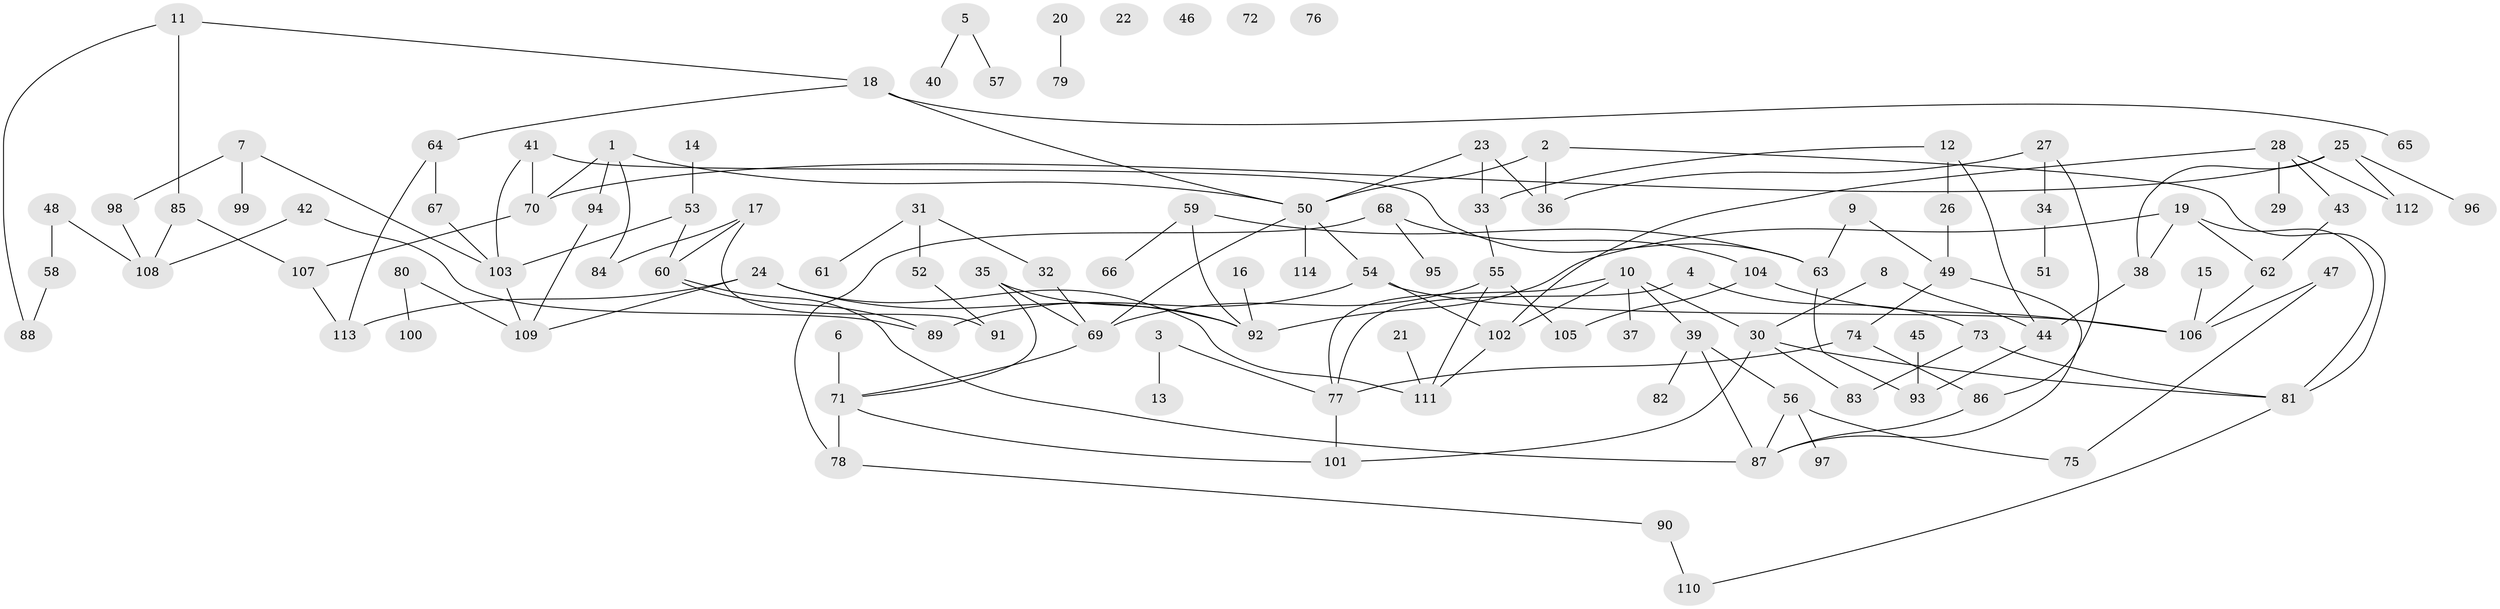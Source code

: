 // coarse degree distribution, {11: 0.019230769230769232, 4: 0.21153846153846154, 1: 0.17307692307692307, 7: 0.019230769230769232, 3: 0.25, 5: 0.11538461538461539, 2: 0.15384615384615385, 6: 0.057692307692307696}
// Generated by graph-tools (version 1.1) at 2025/48/03/04/25 22:48:20]
// undirected, 114 vertices, 149 edges
graph export_dot {
  node [color=gray90,style=filled];
  1;
  2;
  3;
  4;
  5;
  6;
  7;
  8;
  9;
  10;
  11;
  12;
  13;
  14;
  15;
  16;
  17;
  18;
  19;
  20;
  21;
  22;
  23;
  24;
  25;
  26;
  27;
  28;
  29;
  30;
  31;
  32;
  33;
  34;
  35;
  36;
  37;
  38;
  39;
  40;
  41;
  42;
  43;
  44;
  45;
  46;
  47;
  48;
  49;
  50;
  51;
  52;
  53;
  54;
  55;
  56;
  57;
  58;
  59;
  60;
  61;
  62;
  63;
  64;
  65;
  66;
  67;
  68;
  69;
  70;
  71;
  72;
  73;
  74;
  75;
  76;
  77;
  78;
  79;
  80;
  81;
  82;
  83;
  84;
  85;
  86;
  87;
  88;
  89;
  90;
  91;
  92;
  93;
  94;
  95;
  96;
  97;
  98;
  99;
  100;
  101;
  102;
  103;
  104;
  105;
  106;
  107;
  108;
  109;
  110;
  111;
  112;
  113;
  114;
  1 -- 50;
  1 -- 70;
  1 -- 84;
  1 -- 94;
  2 -- 36;
  2 -- 50;
  2 -- 81;
  3 -- 13;
  3 -- 77;
  4 -- 73;
  4 -- 77;
  5 -- 40;
  5 -- 57;
  6 -- 71;
  7 -- 98;
  7 -- 99;
  7 -- 103;
  8 -- 30;
  8 -- 44;
  9 -- 49;
  9 -- 63;
  10 -- 30;
  10 -- 37;
  10 -- 39;
  10 -- 77;
  10 -- 102;
  11 -- 18;
  11 -- 85;
  11 -- 88;
  12 -- 26;
  12 -- 33;
  12 -- 44;
  14 -- 53;
  15 -- 106;
  16 -- 92;
  17 -- 60;
  17 -- 84;
  17 -- 91;
  18 -- 50;
  18 -- 64;
  18 -- 65;
  19 -- 38;
  19 -- 62;
  19 -- 81;
  19 -- 92;
  20 -- 79;
  21 -- 111;
  23 -- 33;
  23 -- 36;
  23 -- 50;
  24 -- 92;
  24 -- 109;
  24 -- 111;
  24 -- 113;
  25 -- 38;
  25 -- 70;
  25 -- 96;
  25 -- 112;
  26 -- 49;
  27 -- 34;
  27 -- 36;
  27 -- 86;
  28 -- 29;
  28 -- 43;
  28 -- 102;
  28 -- 112;
  30 -- 81;
  30 -- 83;
  30 -- 101;
  31 -- 32;
  31 -- 52;
  31 -- 61;
  32 -- 69;
  33 -- 55;
  34 -- 51;
  35 -- 69;
  35 -- 71;
  35 -- 92;
  38 -- 44;
  39 -- 56;
  39 -- 82;
  39 -- 87;
  41 -- 63;
  41 -- 70;
  41 -- 103;
  42 -- 89;
  42 -- 108;
  43 -- 62;
  44 -- 93;
  45 -- 93;
  47 -- 75;
  47 -- 106;
  48 -- 58;
  48 -- 108;
  49 -- 74;
  49 -- 87;
  50 -- 54;
  50 -- 69;
  50 -- 114;
  52 -- 91;
  53 -- 60;
  53 -- 103;
  54 -- 89;
  54 -- 102;
  54 -- 106;
  55 -- 69;
  55 -- 105;
  55 -- 111;
  56 -- 75;
  56 -- 87;
  56 -- 97;
  58 -- 88;
  59 -- 63;
  59 -- 66;
  59 -- 92;
  60 -- 87;
  60 -- 89;
  62 -- 106;
  63 -- 93;
  64 -- 67;
  64 -- 113;
  67 -- 103;
  68 -- 78;
  68 -- 95;
  68 -- 104;
  69 -- 71;
  70 -- 107;
  71 -- 78;
  71 -- 101;
  73 -- 81;
  73 -- 83;
  74 -- 77;
  74 -- 86;
  77 -- 101;
  78 -- 90;
  80 -- 100;
  80 -- 109;
  81 -- 110;
  85 -- 107;
  85 -- 108;
  86 -- 87;
  90 -- 110;
  94 -- 109;
  98 -- 108;
  102 -- 111;
  103 -- 109;
  104 -- 105;
  104 -- 106;
  107 -- 113;
}
